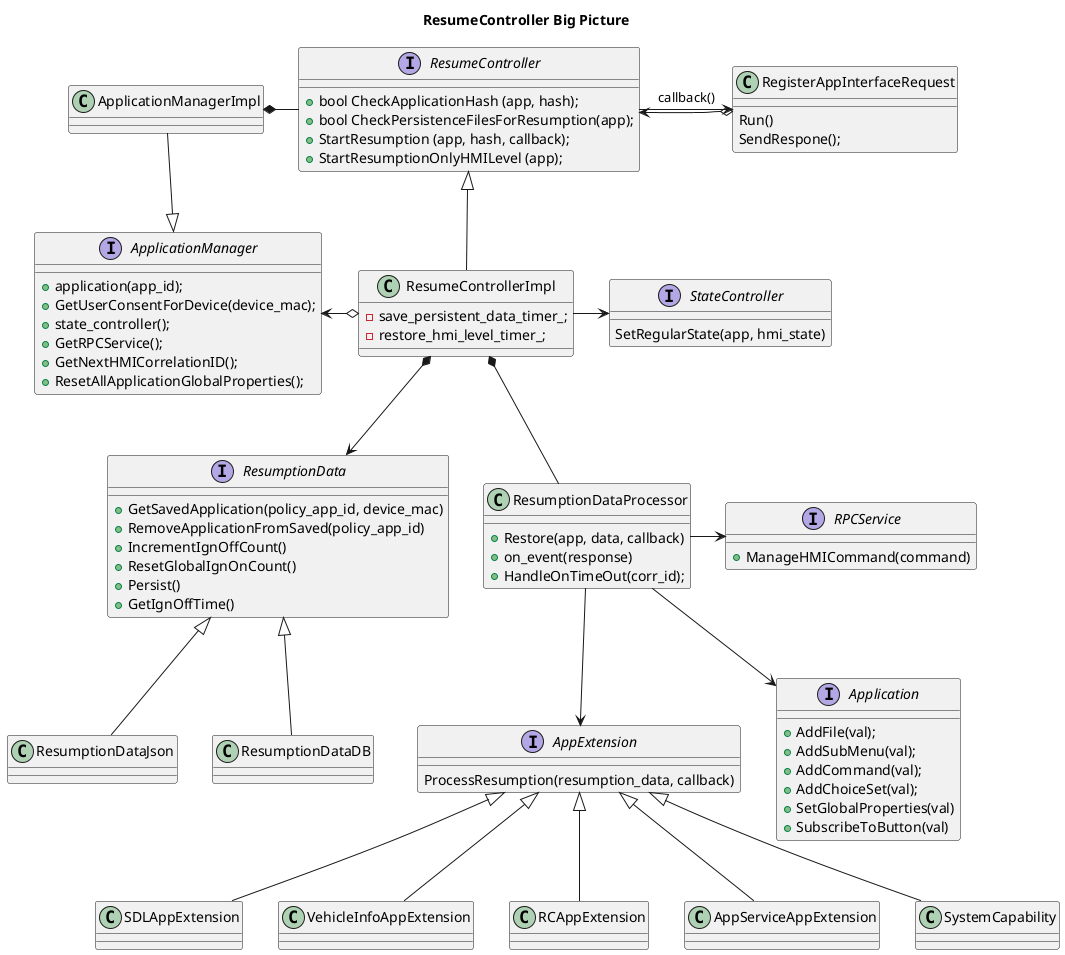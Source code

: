 @startuml

title ResumeController Big Picture

interface ApplicationManager {
  + application(app_id);
  + GetUserConsentForDevice(device_mac);
  + state_controller();
  + GetRPCService();
  + GetNextHMICorrelationID();
  + ResetAllApplicationGlobalProperties();
}
class ApplicationManagerImpl
ApplicationManagerImpl -down-|> ApplicationManager

interface ResumeController {
  + bool CheckApplicationHash (app, hash);
  + bool CheckPersistenceFilesForResumption(app);
  + StartResumption (app, hash, callback);
  + StartResumptionOnlyHMILevel (app);
} 

interface ResumptionData {
  + GetSavedApplication(policy_app_id, device_mac)
  + RemoveApplicationFromSaved(policy_app_id)
  + IncrementIgnOffCount()
  + ResetGlobalIgnOnCount()
  + Persist()
  + GetIgnOffTime()
}

class ResumptionDataJson
ResumptionDataJson -up-|> ResumptionData
class ResumptionDataDB
ResumptionDataDB -up-|> ResumptionData

class ResumeControllerImpl {
  - save_persistent_data_timer_;
  - restore_hmi_level_timer_;
}

interface StateController {
  SetRegularState(app, hmi_state)
}

ResumeControllerImpl -right-> StateController

ResumeControllerImpl *--> ResumptionData 

ResumeControllerImpl -up-|> ResumeController
RegisterAppInterfaceRequest o-left-> ResumeController
ResumeController --> RegisterAppInterfaceRequest : callback()

ApplicationManagerImpl *- ResumeController  
ResumeControllerImpl o-left-> ApplicationManager

class RegisterAppInterfaceRequest {
  Run()
  SendRespone();
}



class ResumptionDataProcessor {
  + Restore(app, data, callback)
  + on_event(response)
  + HandleOnTimeOut(corr_id);
}

ResumeControllerImpl *-- ResumptionDataProcessor 

interface AppExtension {
  ProcessResumption(resumption_data, callback)
}

interface Application {
  + AddFile(val);
  + AddSubMenu(val);
  + AddCommand(val);
  + AddChoiceSet(val);
  + SetGlobalProperties(val)
  + SubscribeToButton(val)
}


ResumptionDataProcessor --> AppExtension
ResumptionDataProcessor --> Application

interface RPCService {
  + ManageHMICommand(command)
}

ResumptionDataProcessor -right-> RPCService

SDLAppExtension -up-|> AppExtension
VehicleInfoAppExtension -up-|> AppExtension
RCAppExtension -up-|> AppExtension
AppServiceAppExtension -up-|> AppExtension
SystemCapability -up-|> AppExtension

@enduml
